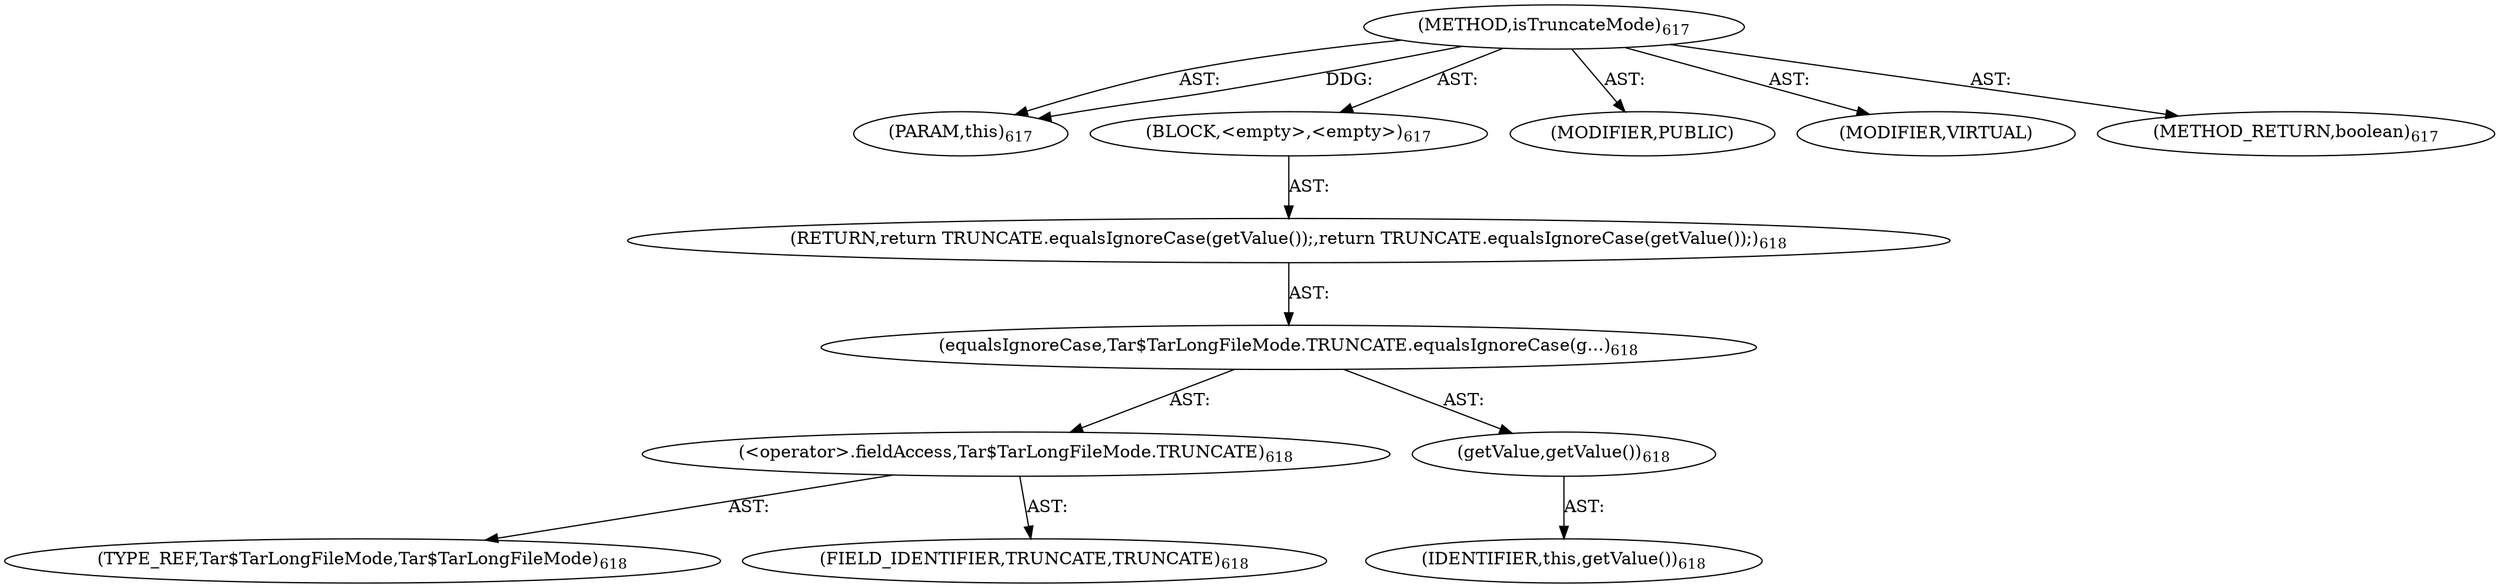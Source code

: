 digraph "isTruncateMode" {  
"111669149726" [label = <(METHOD,isTruncateMode)<SUB>617</SUB>> ]
"115964117013" [label = <(PARAM,this)<SUB>617</SUB>> ]
"25769803866" [label = <(BLOCK,&lt;empty&gt;,&lt;empty&gt;)<SUB>617</SUB>> ]
"146028888080" [label = <(RETURN,return TRUNCATE.equalsIgnoreCase(getValue());,return TRUNCATE.equalsIgnoreCase(getValue());)<SUB>618</SUB>> ]
"30064771505" [label = <(equalsIgnoreCase,Tar$TarLongFileMode.TRUNCATE.equalsIgnoreCase(g...)<SUB>618</SUB>> ]
"30064771506" [label = <(&lt;operator&gt;.fieldAccess,Tar$TarLongFileMode.TRUNCATE)<SUB>618</SUB>> ]
"180388626441" [label = <(TYPE_REF,Tar$TarLongFileMode,Tar$TarLongFileMode)<SUB>618</SUB>> ]
"55834574962" [label = <(FIELD_IDENTIFIER,TRUNCATE,TRUNCATE)<SUB>618</SUB>> ]
"30064771507" [label = <(getValue,getValue())<SUB>618</SUB>> ]
"68719476776" [label = <(IDENTIFIER,this,getValue())<SUB>618</SUB>> ]
"133143986269" [label = <(MODIFIER,PUBLIC)> ]
"133143986270" [label = <(MODIFIER,VIRTUAL)> ]
"128849018910" [label = <(METHOD_RETURN,boolean)<SUB>617</SUB>> ]
  "111669149726" -> "115964117013"  [ label = "AST: "] 
  "111669149726" -> "25769803866"  [ label = "AST: "] 
  "111669149726" -> "133143986269"  [ label = "AST: "] 
  "111669149726" -> "133143986270"  [ label = "AST: "] 
  "111669149726" -> "128849018910"  [ label = "AST: "] 
  "25769803866" -> "146028888080"  [ label = "AST: "] 
  "146028888080" -> "30064771505"  [ label = "AST: "] 
  "30064771505" -> "30064771506"  [ label = "AST: "] 
  "30064771505" -> "30064771507"  [ label = "AST: "] 
  "30064771506" -> "180388626441"  [ label = "AST: "] 
  "30064771506" -> "55834574962"  [ label = "AST: "] 
  "30064771507" -> "68719476776"  [ label = "AST: "] 
  "111669149726" -> "115964117013"  [ label = "DDG: "] 
}
